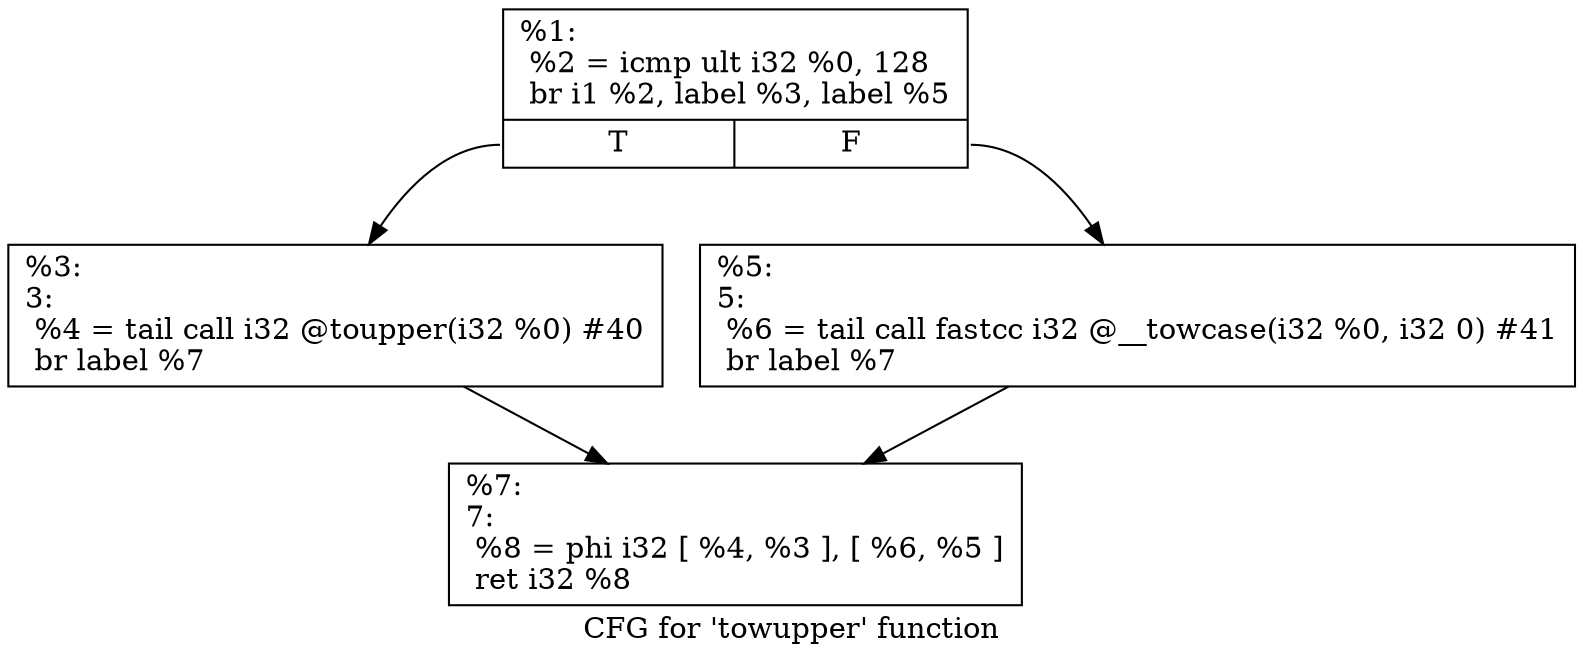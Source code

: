digraph "CFG for 'towupper' function" {
	label="CFG for 'towupper' function";

	Node0x1973810 [shape=record,label="{%1:\l  %2 = icmp ult i32 %0, 128\l  br i1 %2, label %3, label %5\l|{<s0>T|<s1>F}}"];
	Node0x1973810:s0 -> Node0x1973860;
	Node0x1973810:s1 -> Node0x19738b0;
	Node0x1973860 [shape=record,label="{%3:\l3:                                                \l  %4 = tail call i32 @toupper(i32 %0) #40\l  br label %7\l}"];
	Node0x1973860 -> Node0x1973900;
	Node0x19738b0 [shape=record,label="{%5:\l5:                                                \l  %6 = tail call fastcc i32 @__towcase(i32 %0, i32 0) #41\l  br label %7\l}"];
	Node0x19738b0 -> Node0x1973900;
	Node0x1973900 [shape=record,label="{%7:\l7:                                                \l  %8 = phi i32 [ %4, %3 ], [ %6, %5 ]\l  ret i32 %8\l}"];
}
